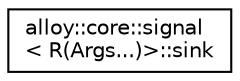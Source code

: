 digraph "Graphical Class Hierarchy"
{
  edge [fontname="Helvetica",fontsize="10",labelfontname="Helvetica",labelfontsize="10"];
  node [fontname="Helvetica",fontsize="10",shape=record];
  rankdir="LR";
  Node1 [label="alloy::core::signal\l\< R(Args...)\>::sink",height=0.2,width=0.4,color="black", fillcolor="white", style="filled",URL="$d8/d09/classalloy_1_1core_1_1signal_3_01_r_07_args_8_8_8_08_4_1_1sink.html",tooltip="A sink which holds all listeners for a given event. "];
}
